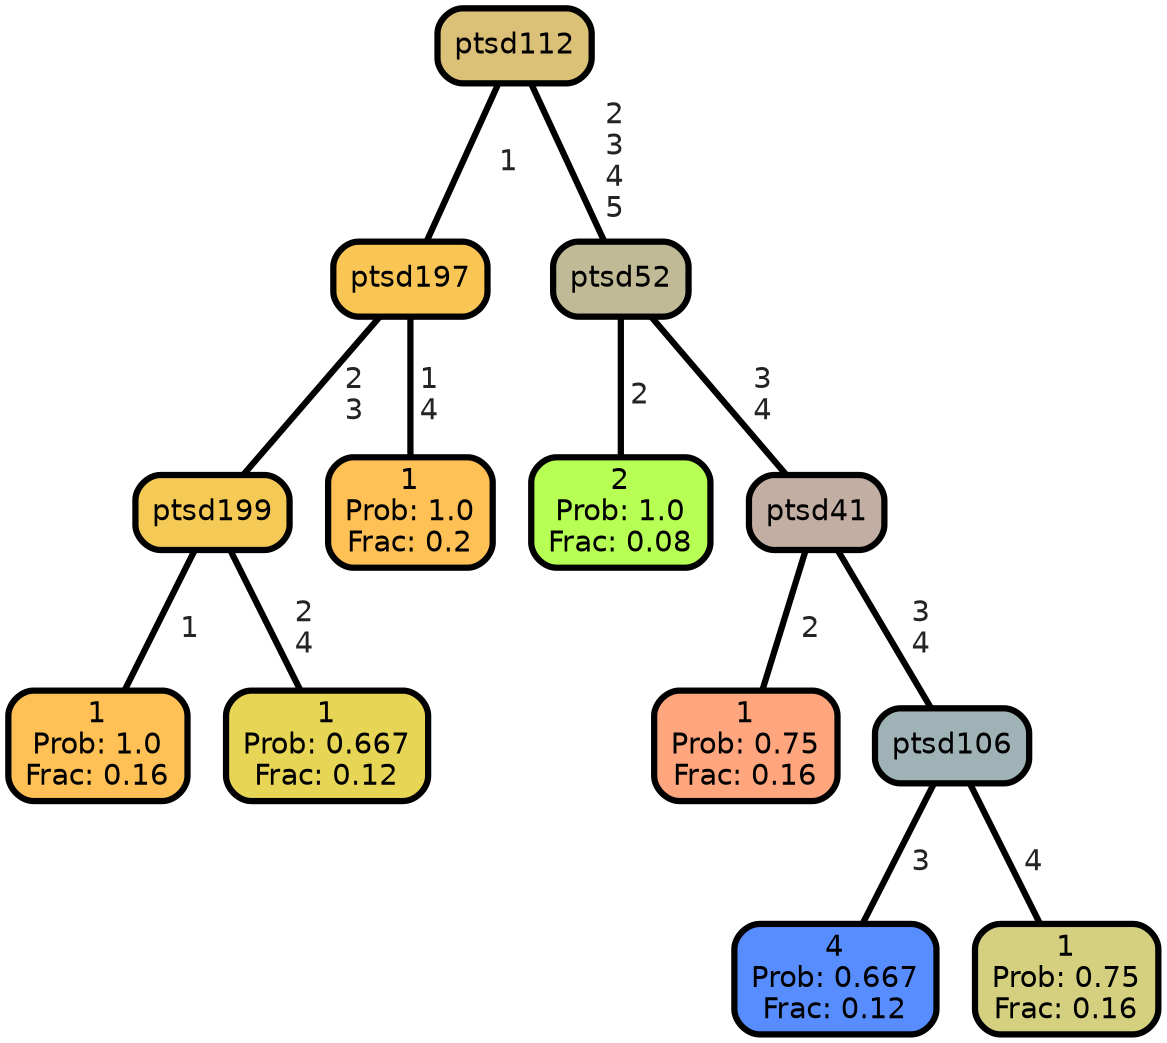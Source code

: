 graph Tree {
node [shape=box, style="filled, rounded",color="black",penwidth="3",fontcolor="black",                 fontname=helvetica] ;
graph [ranksep="0 equally", splines=straight,                 bgcolor=transparent, dpi=200] ;
edge [fontname=helvetica, fontweight=bold,fontcolor=grey14,color=black] ;
0 [label="1
Prob: 1.0
Frac: 0.16", fillcolor="#ffc155"] ;
1 [label="ptsd199", fillcolor="#f4c955"] ;
2 [label="1
Prob: 0.667
Frac: 0.12", fillcolor="#e7d555"] ;
3 [label="ptsd197", fillcolor="#f9c655"] ;
4 [label="1
Prob: 1.0
Frac: 0.2", fillcolor="#ffc155"] ;
5 [label="ptsd112", fillcolor="#dbc077"] ;
6 [label="2
Prob: 1.0
Frac: 0.08", fillcolor="#b8ff55"] ;
7 [label="ptsd52", fillcolor="#c0bb96"] ;
8 [label="1
Prob: 0.75
Frac: 0.16", fillcolor="#ffa67f"] ;
9 [label="ptsd41", fillcolor="#c2aea2"] ;
10 [label="4
Prob: 0.667
Frac: 0.12", fillcolor="#588dff"] ;
11 [label="ptsd106", fillcolor="#9fb3b6"] ;
12 [label="1
Prob: 0.75
Frac: 0.16", fillcolor="#d4d07f"] ;
1 -- 0 [label=" 1",penwidth=3] ;
1 -- 2 [label=" 2\n 4",penwidth=3] ;
3 -- 1 [label=" 2\n 3",penwidth=3] ;
3 -- 4 [label=" 1\n 4",penwidth=3] ;
5 -- 3 [label=" 1",penwidth=3] ;
5 -- 7 [label=" 2\n 3\n 4\n 5",penwidth=3] ;
7 -- 6 [label=" 2",penwidth=3] ;
7 -- 9 [label=" 3\n 4",penwidth=3] ;
9 -- 8 [label=" 2",penwidth=3] ;
9 -- 11 [label=" 3\n 4",penwidth=3] ;
11 -- 10 [label=" 3",penwidth=3] ;
11 -- 12 [label=" 4",penwidth=3] ;
{rank = same;}}